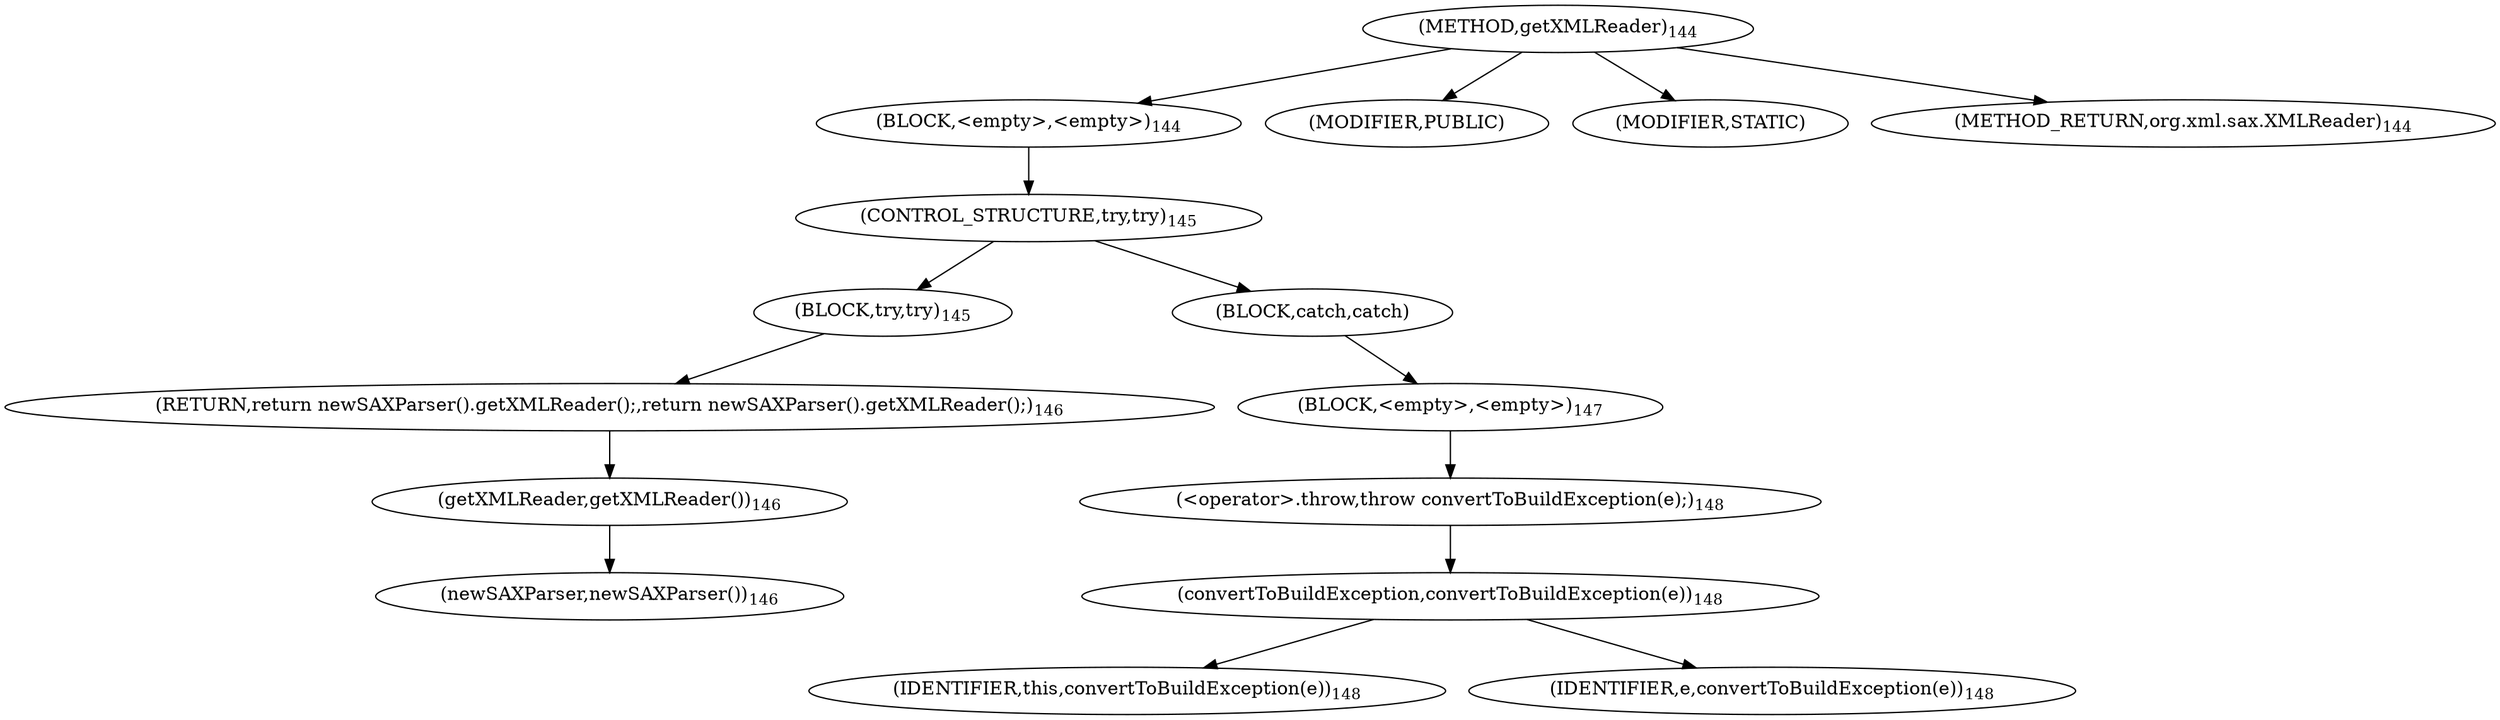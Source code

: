 digraph "getXMLReader" {  
"84" [label = <(METHOD,getXMLReader)<SUB>144</SUB>> ]
"85" [label = <(BLOCK,&lt;empty&gt;,&lt;empty&gt;)<SUB>144</SUB>> ]
"86" [label = <(CONTROL_STRUCTURE,try,try)<SUB>145</SUB>> ]
"87" [label = <(BLOCK,try,try)<SUB>145</SUB>> ]
"88" [label = <(RETURN,return newSAXParser().getXMLReader();,return newSAXParser().getXMLReader();)<SUB>146</SUB>> ]
"89" [label = <(getXMLReader,getXMLReader())<SUB>146</SUB>> ]
"90" [label = <(newSAXParser,newSAXParser())<SUB>146</SUB>> ]
"91" [label = <(BLOCK,catch,catch)> ]
"92" [label = <(BLOCK,&lt;empty&gt;,&lt;empty&gt;)<SUB>147</SUB>> ]
"93" [label = <(&lt;operator&gt;.throw,throw convertToBuildException(e);)<SUB>148</SUB>> ]
"94" [label = <(convertToBuildException,convertToBuildException(e))<SUB>148</SUB>> ]
"95" [label = <(IDENTIFIER,this,convertToBuildException(e))<SUB>148</SUB>> ]
"96" [label = <(IDENTIFIER,e,convertToBuildException(e))<SUB>148</SUB>> ]
"97" [label = <(MODIFIER,PUBLIC)> ]
"98" [label = <(MODIFIER,STATIC)> ]
"99" [label = <(METHOD_RETURN,org.xml.sax.XMLReader)<SUB>144</SUB>> ]
  "84" -> "85" 
  "84" -> "97" 
  "84" -> "98" 
  "84" -> "99" 
  "85" -> "86" 
  "86" -> "87" 
  "86" -> "91" 
  "87" -> "88" 
  "88" -> "89" 
  "89" -> "90" 
  "91" -> "92" 
  "92" -> "93" 
  "93" -> "94" 
  "94" -> "95" 
  "94" -> "96" 
}
